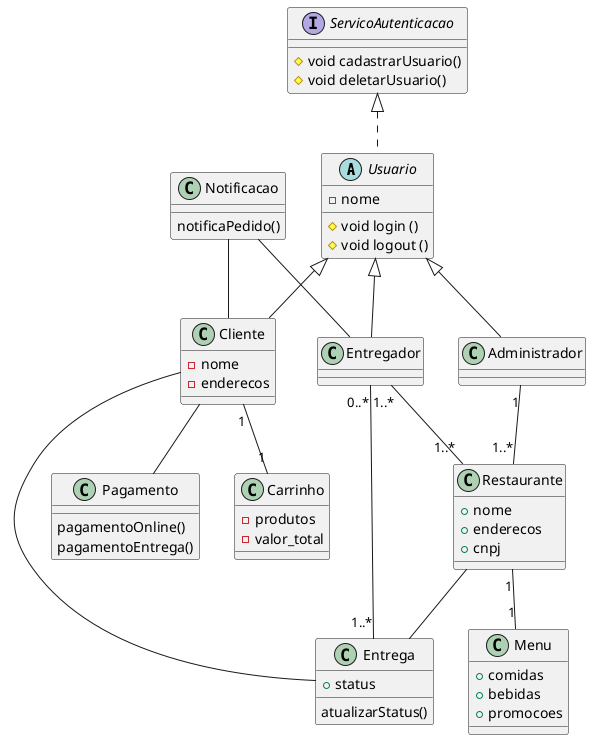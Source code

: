 @startuml diagrama-classe
abstract class Usuario implements ServicoAutenticacao{
    - nome
    # void login ()
    # void logout ()
}

class Cliente extends Usuario {
    - nome
    - enderecos
}

class Administrador  extends Usuario {

}

class Entregador extends Usuario {

}

class Restaurante {
    +  nome
    +  enderecos
    +  cnpj

}

class Entrega {
    + status

    atualizarStatus()
}

class Notificacao {
    notificaPedido()
}

class Menu {
    + comidas
    + bebidas
    + promocoes
}

Interface ServicoAutenticacao {
    # void cadastrarUsuario()
    # void deletarUsuario()
}

class Carrinho {
    - produtos
    - valor_total
}

class Pagamento {
    pagamentoOnline()
    pagamentoEntrega()
}

Cliente "1" -- "1" Carrinho
Administrador "1" -- "1..*" Restaurante
Entregador "1..*" -- "1..*" Restaurante
Restaurante "1" -- "1" Menu
Restaurante -- Entrega
Entregador "0..*"--"1..*" Entrega
Cliente -- Entrega
Notificacao -- Entregador
Notificacao -- Cliente
Cliente -- Pagamento